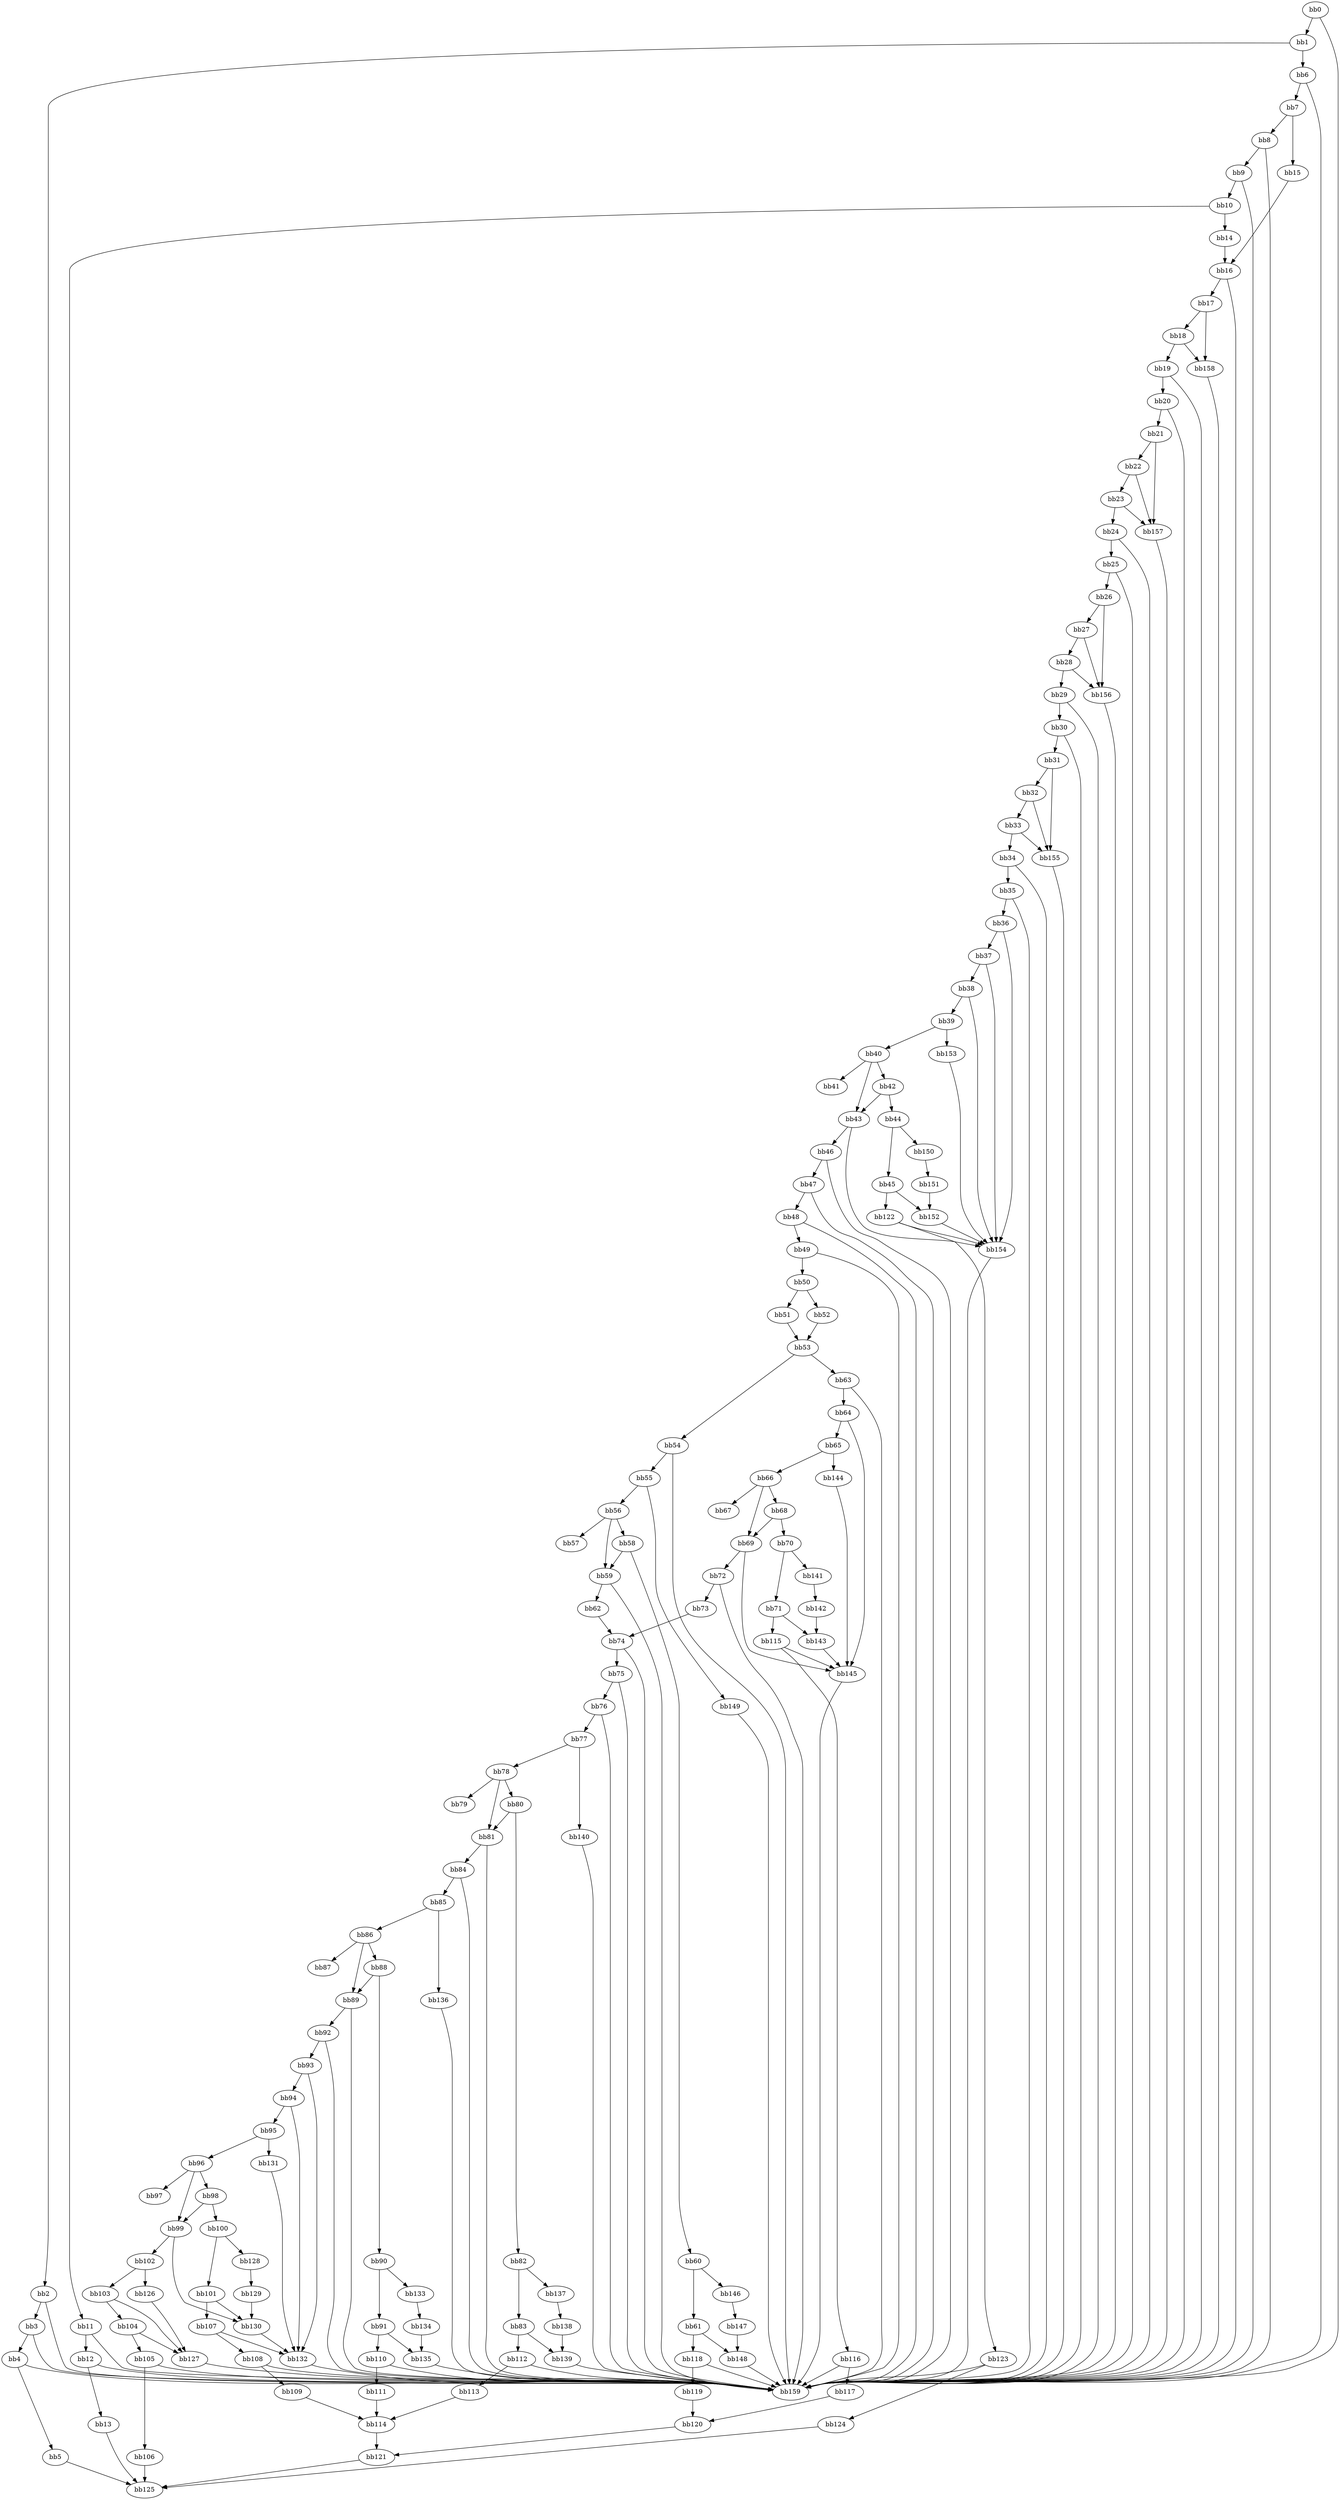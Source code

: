 digraph {
    0 [ label = "bb0\l" ]
    1 [ label = "bb1\l" ]
    2 [ label = "bb2\l" ]
    3 [ label = "bb3\l" ]
    4 [ label = "bb4\l" ]
    5 [ label = "bb5\l" ]
    6 [ label = "bb6\l" ]
    7 [ label = "bb7\l" ]
    8 [ label = "bb8\l" ]
    9 [ label = "bb9\l" ]
    10 [ label = "bb10\l" ]
    11 [ label = "bb11\l" ]
    12 [ label = "bb12\l" ]
    13 [ label = "bb13\l" ]
    14 [ label = "bb14\l" ]
    15 [ label = "bb15\l" ]
    16 [ label = "bb16\l" ]
    17 [ label = "bb17\l" ]
    18 [ label = "bb18\l" ]
    19 [ label = "bb19\l" ]
    20 [ label = "bb20\l" ]
    21 [ label = "bb21\l" ]
    22 [ label = "bb22\l" ]
    23 [ label = "bb23\l" ]
    24 [ label = "bb24\l" ]
    25 [ label = "bb25\l" ]
    26 [ label = "bb26\l" ]
    27 [ label = "bb27\l" ]
    28 [ label = "bb28\l" ]
    29 [ label = "bb29\l" ]
    30 [ label = "bb30\l" ]
    31 [ label = "bb31\l" ]
    32 [ label = "bb32\l" ]
    33 [ label = "bb33\l" ]
    34 [ label = "bb34\l" ]
    35 [ label = "bb35\l" ]
    36 [ label = "bb36\l" ]
    37 [ label = "bb37\l" ]
    38 [ label = "bb38\l" ]
    39 [ label = "bb39\l" ]
    40 [ label = "bb40\l" ]
    41 [ label = "bb41\l" ]
    42 [ label = "bb42\l" ]
    43 [ label = "bb43\l" ]
    44 [ label = "bb44\l" ]
    45 [ label = "bb45\l" ]
    46 [ label = "bb46\l" ]
    47 [ label = "bb47\l" ]
    48 [ label = "bb48\l" ]
    49 [ label = "bb49\l" ]
    50 [ label = "bb50\l" ]
    51 [ label = "bb51\l" ]
    52 [ label = "bb52\l" ]
    53 [ label = "bb53\l" ]
    54 [ label = "bb54\l" ]
    55 [ label = "bb55\l" ]
    56 [ label = "bb56\l" ]
    57 [ label = "bb57\l" ]
    58 [ label = "bb58\l" ]
    59 [ label = "bb59\l" ]
    60 [ label = "bb60\l" ]
    61 [ label = "bb61\l" ]
    62 [ label = "bb62\l" ]
    63 [ label = "bb63\l" ]
    64 [ label = "bb64\l" ]
    65 [ label = "bb65\l" ]
    66 [ label = "bb66\l" ]
    67 [ label = "bb67\l" ]
    68 [ label = "bb68\l" ]
    69 [ label = "bb69\l" ]
    70 [ label = "bb70\l" ]
    71 [ label = "bb71\l" ]
    72 [ label = "bb72\l" ]
    73 [ label = "bb73\l" ]
    74 [ label = "bb74\l" ]
    75 [ label = "bb75\l" ]
    76 [ label = "bb76\l" ]
    77 [ label = "bb77\l" ]
    78 [ label = "bb78\l" ]
    79 [ label = "bb79\l" ]
    80 [ label = "bb80\l" ]
    81 [ label = "bb81\l" ]
    82 [ label = "bb82\l" ]
    83 [ label = "bb83\l" ]
    84 [ label = "bb84\l" ]
    85 [ label = "bb85\l" ]
    86 [ label = "bb86\l" ]
    87 [ label = "bb87\l" ]
    88 [ label = "bb88\l" ]
    89 [ label = "bb89\l" ]
    90 [ label = "bb90\l" ]
    91 [ label = "bb91\l" ]
    92 [ label = "bb92\l" ]
    93 [ label = "bb93\l" ]
    94 [ label = "bb94\l" ]
    95 [ label = "bb95\l" ]
    96 [ label = "bb96\l" ]
    97 [ label = "bb97\l" ]
    98 [ label = "bb98\l" ]
    99 [ label = "bb99\l" ]
    100 [ label = "bb100\l" ]
    101 [ label = "bb101\l" ]
    102 [ label = "bb102\l" ]
    103 [ label = "bb103\l" ]
    104 [ label = "bb104\l" ]
    105 [ label = "bb105\l" ]
    106 [ label = "bb106\l" ]
    107 [ label = "bb107\l" ]
    108 [ label = "bb108\l" ]
    109 [ label = "bb109\l" ]
    110 [ label = "bb110\l" ]
    111 [ label = "bb111\l" ]
    112 [ label = "bb112\l" ]
    113 [ label = "bb113\l" ]
    114 [ label = "bb114\l" ]
    115 [ label = "bb115\l" ]
    116 [ label = "bb116\l" ]
    117 [ label = "bb117\l" ]
    118 [ label = "bb118\l" ]
    119 [ label = "bb119\l" ]
    120 [ label = "bb120\l" ]
    121 [ label = "bb121\l" ]
    122 [ label = "bb122\l" ]
    123 [ label = "bb123\l" ]
    124 [ label = "bb124\l" ]
    125 [ label = "bb125\l" ]
    126 [ label = "bb126\l" ]
    127 [ label = "bb127\l" ]
    128 [ label = "bb128\l" ]
    129 [ label = "bb129\l" ]
    130 [ label = "bb130\l" ]
    131 [ label = "bb131\l" ]
    132 [ label = "bb132\l" ]
    133 [ label = "bb133\l" ]
    134 [ label = "bb134\l" ]
    135 [ label = "bb135\l" ]
    136 [ label = "bb136\l" ]
    137 [ label = "bb137\l" ]
    138 [ label = "bb138\l" ]
    139 [ label = "bb139\l" ]
    140 [ label = "bb140\l" ]
    141 [ label = "bb141\l" ]
    142 [ label = "bb142\l" ]
    143 [ label = "bb143\l" ]
    144 [ label = "bb144\l" ]
    145 [ label = "bb145\l" ]
    146 [ label = "bb146\l" ]
    147 [ label = "bb147\l" ]
    148 [ label = "bb148\l" ]
    149 [ label = "bb149\l" ]
    150 [ label = "bb150\l" ]
    151 [ label = "bb151\l" ]
    152 [ label = "bb152\l" ]
    153 [ label = "bb153\l" ]
    154 [ label = "bb154\l" ]
    155 [ label = "bb155\l" ]
    156 [ label = "bb156\l" ]
    157 [ label = "bb157\l" ]
    158 [ label = "bb158\l" ]
    159 [ label = "bb159\l" ]
    0 -> 1 [ ]
    0 -> 159 [ ]
    1 -> 2 [ ]
    1 -> 6 [ ]
    2 -> 3 [ ]
    2 -> 159 [ ]
    3 -> 4 [ ]
    3 -> 159 [ ]
    4 -> 5 [ ]
    4 -> 159 [ ]
    5 -> 125 [ ]
    6 -> 7 [ ]
    6 -> 159 [ ]
    7 -> 8 [ ]
    7 -> 15 [ ]
    8 -> 9 [ ]
    8 -> 159 [ ]
    9 -> 10 [ ]
    9 -> 159 [ ]
    10 -> 11 [ ]
    10 -> 14 [ ]
    11 -> 12 [ ]
    11 -> 159 [ ]
    12 -> 13 [ ]
    12 -> 159 [ ]
    13 -> 125 [ ]
    14 -> 16 [ ]
    15 -> 16 [ ]
    16 -> 17 [ ]
    16 -> 159 [ ]
    17 -> 18 [ ]
    17 -> 158 [ ]
    18 -> 19 [ ]
    18 -> 158 [ ]
    19 -> 20 [ ]
    19 -> 159 [ ]
    20 -> 21 [ ]
    20 -> 159 [ ]
    21 -> 22 [ ]
    21 -> 157 [ ]
    22 -> 23 [ ]
    22 -> 157 [ ]
    23 -> 24 [ ]
    23 -> 157 [ ]
    24 -> 25 [ ]
    24 -> 159 [ ]
    25 -> 26 [ ]
    25 -> 159 [ ]
    26 -> 27 [ ]
    26 -> 156 [ ]
    27 -> 28 [ ]
    27 -> 156 [ ]
    28 -> 29 [ ]
    28 -> 156 [ ]
    29 -> 30 [ ]
    29 -> 159 [ ]
    30 -> 31 [ ]
    30 -> 159 [ ]
    31 -> 32 [ ]
    31 -> 155 [ ]
    32 -> 33 [ ]
    32 -> 155 [ ]
    33 -> 34 [ ]
    33 -> 155 [ ]
    34 -> 35 [ ]
    34 -> 159 [ ]
    35 -> 36 [ ]
    35 -> 159 [ ]
    36 -> 37 [ ]
    36 -> 154 [ ]
    37 -> 38 [ ]
    37 -> 154 [ ]
    38 -> 39 [ ]
    38 -> 154 [ ]
    39 -> 40 [ ]
    39 -> 153 [ ]
    40 -> 41 [ ]
    40 -> 42 [ ]
    40 -> 43 [ ]
    42 -> 43 [ ]
    42 -> 44 [ ]
    43 -> 46 [ ]
    43 -> 154 [ ]
    44 -> 45 [ ]
    44 -> 150 [ ]
    45 -> 122 [ ]
    45 -> 152 [ ]
    46 -> 47 [ ]
    46 -> 159 [ ]
    47 -> 48 [ ]
    47 -> 159 [ ]
    48 -> 49 [ ]
    48 -> 159 [ ]
    49 -> 50 [ ]
    49 -> 159 [ ]
    50 -> 51 [ ]
    50 -> 52 [ ]
    51 -> 53 [ ]
    52 -> 53 [ ]
    53 -> 54 [ ]
    53 -> 63 [ ]
    54 -> 55 [ ]
    54 -> 159 [ ]
    55 -> 56 [ ]
    55 -> 149 [ ]
    56 -> 57 [ ]
    56 -> 58 [ ]
    56 -> 59 [ ]
    58 -> 59 [ ]
    58 -> 60 [ ]
    59 -> 62 [ ]
    59 -> 159 [ ]
    60 -> 61 [ ]
    60 -> 146 [ ]
    61 -> 118 [ ]
    61 -> 148 [ ]
    62 -> 74 [ ]
    63 -> 64 [ ]
    63 -> 159 [ ]
    64 -> 65 [ ]
    64 -> 145 [ ]
    65 -> 66 [ ]
    65 -> 144 [ ]
    66 -> 67 [ ]
    66 -> 68 [ ]
    66 -> 69 [ ]
    68 -> 69 [ ]
    68 -> 70 [ ]
    69 -> 72 [ ]
    69 -> 145 [ ]
    70 -> 71 [ ]
    70 -> 141 [ ]
    71 -> 115 [ ]
    71 -> 143 [ ]
    72 -> 73 [ ]
    72 -> 159 [ ]
    73 -> 74 [ ]
    74 -> 75 [ ]
    74 -> 159 [ ]
    75 -> 76 [ ]
    75 -> 159 [ ]
    76 -> 77 [ ]
    76 -> 159 [ ]
    77 -> 78 [ ]
    77 -> 140 [ ]
    78 -> 79 [ ]
    78 -> 80 [ ]
    78 -> 81 [ ]
    80 -> 81 [ ]
    80 -> 82 [ ]
    81 -> 84 [ ]
    81 -> 159 [ ]
    82 -> 83 [ ]
    82 -> 137 [ ]
    83 -> 112 [ ]
    83 -> 139 [ ]
    84 -> 85 [ ]
    84 -> 159 [ ]
    85 -> 86 [ ]
    85 -> 136 [ ]
    86 -> 87 [ ]
    86 -> 88 [ ]
    86 -> 89 [ ]
    88 -> 89 [ ]
    88 -> 90 [ ]
    89 -> 92 [ ]
    89 -> 159 [ ]
    90 -> 91 [ ]
    90 -> 133 [ ]
    91 -> 110 [ ]
    91 -> 135 [ ]
    92 -> 93 [ ]
    92 -> 159 [ ]
    93 -> 94 [ ]
    93 -> 132 [ ]
    94 -> 95 [ ]
    94 -> 132 [ ]
    95 -> 96 [ ]
    95 -> 131 [ ]
    96 -> 97 [ ]
    96 -> 98 [ ]
    96 -> 99 [ ]
    98 -> 99 [ ]
    98 -> 100 [ ]
    99 -> 102 [ ]
    99 -> 130 [ ]
    100 -> 101 [ ]
    100 -> 128 [ ]
    101 -> 107 [ ]
    101 -> 130 [ ]
    102 -> 103 [ ]
    102 -> 126 [ ]
    103 -> 104 [ ]
    103 -> 127 [ ]
    104 -> 105 [ ]
    104 -> 127 [ ]
    105 -> 106 [ ]
    105 -> 159 [ ]
    106 -> 125 [ ]
    107 -> 108 [ ]
    107 -> 132 [ ]
    108 -> 109 [ ]
    108 -> 159 [ ]
    109 -> 114 [ ]
    110 -> 111 [ ]
    110 -> 159 [ ]
    111 -> 114 [ ]
    112 -> 113 [ ]
    112 -> 159 [ ]
    113 -> 114 [ ]
    114 -> 121 [ ]
    115 -> 116 [ ]
    115 -> 145 [ ]
    116 -> 117 [ ]
    116 -> 159 [ ]
    117 -> 120 [ ]
    118 -> 119 [ ]
    118 -> 159 [ ]
    119 -> 120 [ ]
    120 -> 121 [ ]
    121 -> 125 [ ]
    122 -> 123 [ ]
    122 -> 154 [ ]
    123 -> 124 [ ]
    123 -> 159 [ ]
    124 -> 125 [ ]
    126 -> 127 [ ]
    127 -> 159 [ ]
    128 -> 129 [ ]
    129 -> 130 [ ]
    130 -> 132 [ ]
    131 -> 132 [ ]
    132 -> 159 [ ]
    133 -> 134 [ ]
    134 -> 135 [ ]
    135 -> 159 [ ]
    136 -> 159 [ ]
    137 -> 138 [ ]
    138 -> 139 [ ]
    139 -> 159 [ ]
    140 -> 159 [ ]
    141 -> 142 [ ]
    142 -> 143 [ ]
    143 -> 145 [ ]
    144 -> 145 [ ]
    145 -> 159 [ ]
    146 -> 147 [ ]
    147 -> 148 [ ]
    148 -> 159 [ ]
    149 -> 159 [ ]
    150 -> 151 [ ]
    151 -> 152 [ ]
    152 -> 154 [ ]
    153 -> 154 [ ]
    154 -> 159 [ ]
    155 -> 159 [ ]
    156 -> 159 [ ]
    157 -> 159 [ ]
    158 -> 159 [ ]
}

